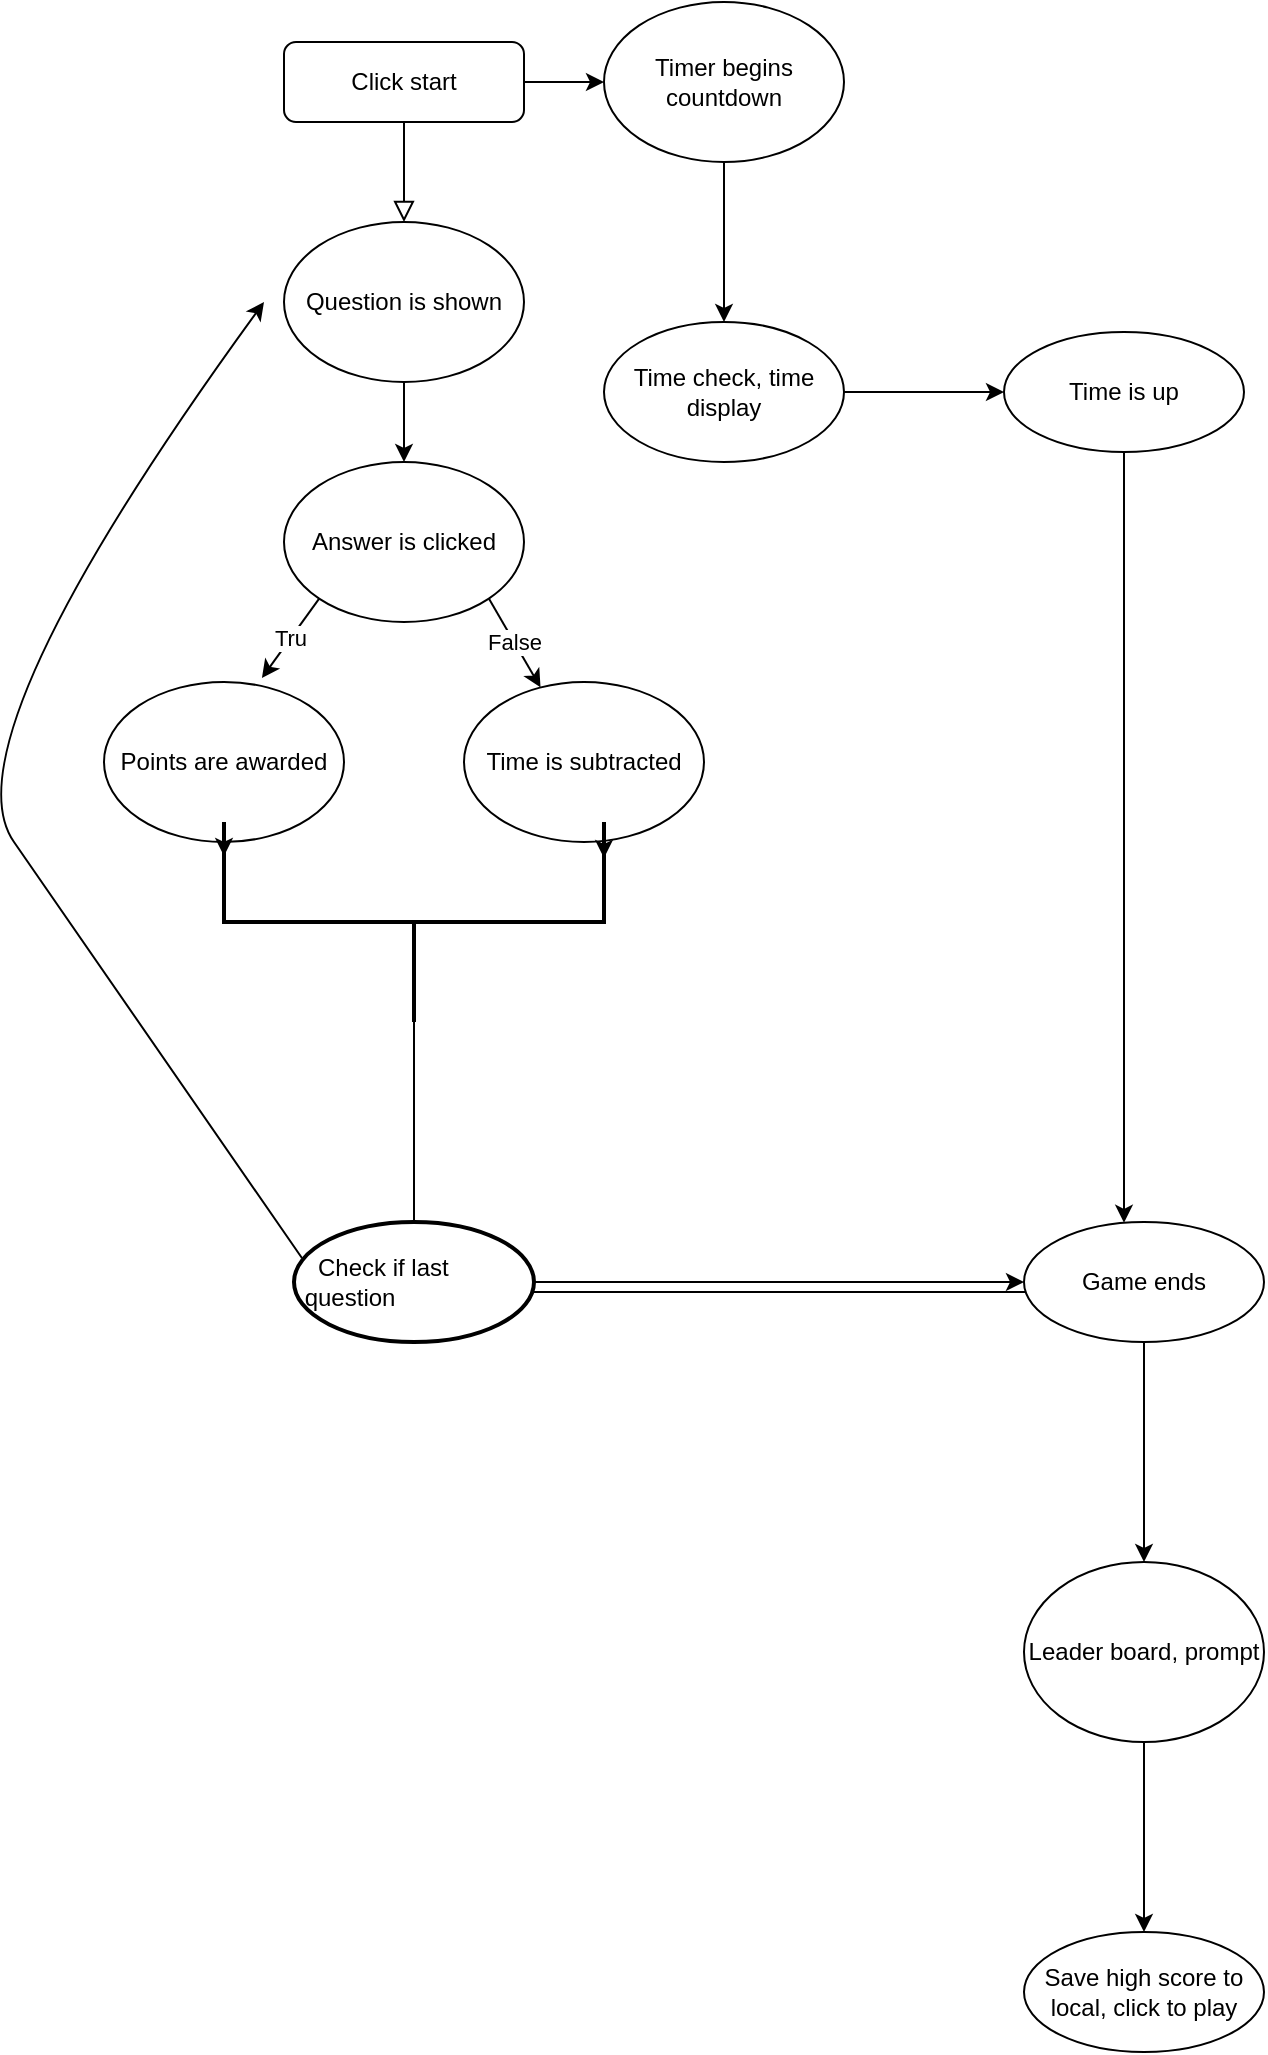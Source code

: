 <mxfile version="16.5.6" type="github">
  <diagram id="C5RBs43oDa-KdzZeNtuy" name="Page-1">
    <mxGraphModel dx="695" dy="631" grid="1" gridSize="10" guides="1" tooltips="1" connect="1" arrows="1" fold="1" page="1" pageScale="1" pageWidth="827" pageHeight="1169" math="0" shadow="0">
      <root>
        <mxCell id="WIyWlLk6GJQsqaUBKTNV-0" />
        <mxCell id="WIyWlLk6GJQsqaUBKTNV-1" parent="WIyWlLk6GJQsqaUBKTNV-0" />
        <mxCell id="WIyWlLk6GJQsqaUBKTNV-2" value="" style="rounded=0;html=1;jettySize=auto;orthogonalLoop=1;fontSize=11;endArrow=block;endFill=0;endSize=8;strokeWidth=1;shadow=0;labelBackgroundColor=none;edgeStyle=orthogonalEdgeStyle;" parent="WIyWlLk6GJQsqaUBKTNV-1" source="WIyWlLk6GJQsqaUBKTNV-3" edge="1">
          <mxGeometry relative="1" as="geometry">
            <mxPoint x="220" y="170" as="targetPoint" />
          </mxGeometry>
        </mxCell>
        <mxCell id="43J6stkhcdzH8d_nGEXj-0" style="edgeStyle=orthogonalEdgeStyle;rounded=0;orthogonalLoop=1;jettySize=auto;html=1;exitX=1;exitY=0.5;exitDx=0;exitDy=0;" edge="1" parent="WIyWlLk6GJQsqaUBKTNV-1" source="WIyWlLk6GJQsqaUBKTNV-3">
          <mxGeometry relative="1" as="geometry">
            <mxPoint x="320" y="100" as="targetPoint" />
          </mxGeometry>
        </mxCell>
        <mxCell id="WIyWlLk6GJQsqaUBKTNV-3" value="Click start" style="rounded=1;whiteSpace=wrap;html=1;fontSize=12;glass=0;strokeWidth=1;shadow=0;" parent="WIyWlLk6GJQsqaUBKTNV-1" vertex="1">
          <mxGeometry x="160" y="80" width="120" height="40" as="geometry" />
        </mxCell>
        <mxCell id="43J6stkhcdzH8d_nGEXj-5" value="" style="edgeStyle=orthogonalEdgeStyle;rounded=0;orthogonalLoop=1;jettySize=auto;html=1;" edge="1" parent="WIyWlLk6GJQsqaUBKTNV-1" source="43J6stkhcdzH8d_nGEXj-1">
          <mxGeometry relative="1" as="geometry">
            <mxPoint x="220" y="290" as="targetPoint" />
          </mxGeometry>
        </mxCell>
        <mxCell id="43J6stkhcdzH8d_nGEXj-1" value="Question is shown" style="ellipse;whiteSpace=wrap;html=1;" vertex="1" parent="WIyWlLk6GJQsqaUBKTNV-1">
          <mxGeometry x="160" y="170" width="120" height="80" as="geometry" />
        </mxCell>
        <mxCell id="43J6stkhcdzH8d_nGEXj-4" value="" style="edgeStyle=orthogonalEdgeStyle;rounded=0;orthogonalLoop=1;jettySize=auto;html=1;" edge="1" parent="WIyWlLk6GJQsqaUBKTNV-1" source="43J6stkhcdzH8d_nGEXj-2" target="43J6stkhcdzH8d_nGEXj-3">
          <mxGeometry relative="1" as="geometry" />
        </mxCell>
        <mxCell id="43J6stkhcdzH8d_nGEXj-2" value="Timer begins countdown" style="ellipse;whiteSpace=wrap;html=1;" vertex="1" parent="WIyWlLk6GJQsqaUBKTNV-1">
          <mxGeometry x="320" y="60" width="120" height="80" as="geometry" />
        </mxCell>
        <mxCell id="43J6stkhcdzH8d_nGEXj-17" value="" style="edgeStyle=orthogonalEdgeStyle;rounded=0;orthogonalLoop=1;jettySize=auto;html=1;" edge="1" parent="WIyWlLk6GJQsqaUBKTNV-1" source="43J6stkhcdzH8d_nGEXj-3" target="43J6stkhcdzH8d_nGEXj-16">
          <mxGeometry relative="1" as="geometry" />
        </mxCell>
        <mxCell id="43J6stkhcdzH8d_nGEXj-3" value="Time check, time display" style="ellipse;whiteSpace=wrap;html=1;" vertex="1" parent="WIyWlLk6GJQsqaUBKTNV-1">
          <mxGeometry x="320" y="220" width="120" height="70" as="geometry" />
        </mxCell>
        <mxCell id="43J6stkhcdzH8d_nGEXj-7" value="Answer is clicked" style="ellipse;whiteSpace=wrap;html=1;" vertex="1" parent="WIyWlLk6GJQsqaUBKTNV-1">
          <mxGeometry x="160" y="290" width="120" height="80" as="geometry" />
        </mxCell>
        <mxCell id="43J6stkhcdzH8d_nGEXj-8" value="Points are awarded" style="ellipse;whiteSpace=wrap;html=1;" vertex="1" parent="WIyWlLk6GJQsqaUBKTNV-1">
          <mxGeometry x="70" y="400" width="120" height="80" as="geometry" />
        </mxCell>
        <mxCell id="43J6stkhcdzH8d_nGEXj-9" value="Time is subtracted" style="ellipse;whiteSpace=wrap;html=1;" vertex="1" parent="WIyWlLk6GJQsqaUBKTNV-1">
          <mxGeometry x="250" y="400" width="120" height="80" as="geometry" />
        </mxCell>
        <mxCell id="43J6stkhcdzH8d_nGEXj-10" value="Tru" style="endArrow=classic;html=1;rounded=0;exitX=0;exitY=1;exitDx=0;exitDy=0;entryX=0.658;entryY=-0.025;entryDx=0;entryDy=0;entryPerimeter=0;" edge="1" parent="WIyWlLk6GJQsqaUBKTNV-1" source="43J6stkhcdzH8d_nGEXj-7" target="43J6stkhcdzH8d_nGEXj-8">
          <mxGeometry width="50" height="50" relative="1" as="geometry">
            <mxPoint x="140" y="410" as="sourcePoint" />
            <mxPoint x="140" y="370" as="targetPoint" />
          </mxGeometry>
        </mxCell>
        <mxCell id="43J6stkhcdzH8d_nGEXj-11" value="False" style="endArrow=classic;html=1;rounded=0;exitX=1;exitY=1;exitDx=0;exitDy=0;" edge="1" parent="WIyWlLk6GJQsqaUBKTNV-1" source="43J6stkhcdzH8d_nGEXj-7" target="43J6stkhcdzH8d_nGEXj-9">
          <mxGeometry width="50" height="50" relative="1" as="geometry">
            <mxPoint x="330" y="350" as="sourcePoint" />
            <mxPoint x="380" y="300" as="targetPoint" />
          </mxGeometry>
        </mxCell>
        <mxCell id="43J6stkhcdzH8d_nGEXj-27" style="edgeStyle=orthogonalEdgeStyle;rounded=0;orthogonalLoop=1;jettySize=auto;html=1;exitX=0;exitY=0.5;exitDx=0;exitDy=0;exitPerimeter=0;" edge="1" parent="WIyWlLk6GJQsqaUBKTNV-1" source="43J6stkhcdzH8d_nGEXj-14" target="43J6stkhcdzH8d_nGEXj-28">
          <mxGeometry relative="1" as="geometry">
            <mxPoint x="230" y="660" as="targetPoint" />
          </mxGeometry>
        </mxCell>
        <mxCell id="43J6stkhcdzH8d_nGEXj-14" value="" style="strokeWidth=2;html=1;shape=mxgraph.flowchart.annotation_2;align=left;labelPosition=right;pointerEvents=1;direction=north;" vertex="1" parent="WIyWlLk6GJQsqaUBKTNV-1">
          <mxGeometry x="130" y="470" width="190" height="100" as="geometry" />
        </mxCell>
        <mxCell id="43J6stkhcdzH8d_nGEXj-15" value="" style="curved=1;endArrow=classic;html=1;rounded=0;exitX=0.033;exitY=0.3;exitDx=0;exitDy=0;exitPerimeter=0;" edge="1" parent="WIyWlLk6GJQsqaUBKTNV-1" source="43J6stkhcdzH8d_nGEXj-24">
          <mxGeometry width="50" height="50" relative="1" as="geometry">
            <mxPoint x="160" y="680" as="sourcePoint" />
            <mxPoint x="150" y="210" as="targetPoint" />
            <Array as="points">
              <mxPoint x="60" y="530" />
              <mxPoint x="-10" y="430" />
            </Array>
          </mxGeometry>
        </mxCell>
        <mxCell id="43J6stkhcdzH8d_nGEXj-19" value="" style="edgeStyle=orthogonalEdgeStyle;rounded=0;orthogonalLoop=1;jettySize=auto;html=1;" edge="1" parent="WIyWlLk6GJQsqaUBKTNV-1" source="43J6stkhcdzH8d_nGEXj-16" target="43J6stkhcdzH8d_nGEXj-18">
          <mxGeometry relative="1" as="geometry">
            <Array as="points">
              <mxPoint x="580" y="490" />
              <mxPoint x="580" y="490" />
            </Array>
          </mxGeometry>
        </mxCell>
        <mxCell id="43J6stkhcdzH8d_nGEXj-16" value="Time is up" style="ellipse;whiteSpace=wrap;html=1;" vertex="1" parent="WIyWlLk6GJQsqaUBKTNV-1">
          <mxGeometry x="520" y="225" width="120" height="60" as="geometry" />
        </mxCell>
        <mxCell id="43J6stkhcdzH8d_nGEXj-18" value="Game ends" style="ellipse;whiteSpace=wrap;html=1;" vertex="1" parent="WIyWlLk6GJQsqaUBKTNV-1">
          <mxGeometry x="530" y="670" width="120" height="60" as="geometry" />
        </mxCell>
        <mxCell id="43J6stkhcdzH8d_nGEXj-26" style="edgeStyle=orthogonalEdgeStyle;rounded=0;orthogonalLoop=1;jettySize=auto;html=1;" edge="1" parent="WIyWlLk6GJQsqaUBKTNV-1" source="43J6stkhcdzH8d_nGEXj-24" target="43J6stkhcdzH8d_nGEXj-18">
          <mxGeometry relative="1" as="geometry" />
        </mxCell>
        <mxCell id="43J6stkhcdzH8d_nGEXj-24" value="&amp;nbsp; &amp;nbsp;Check if last &amp;nbsp; &amp;nbsp; &amp;nbsp;question" style="ellipse;whiteSpace=wrap;html=1;align=left;strokeWidth=2;" vertex="1" parent="WIyWlLk6GJQsqaUBKTNV-1">
          <mxGeometry x="165" y="670" width="120" height="60" as="geometry" />
        </mxCell>
        <mxCell id="43J6stkhcdzH8d_nGEXj-30" value="" style="edgeStyle=orthogonalEdgeStyle;rounded=0;orthogonalLoop=1;jettySize=auto;html=1;" edge="1" parent="WIyWlLk6GJQsqaUBKTNV-1" source="43J6stkhcdzH8d_nGEXj-28" target="43J6stkhcdzH8d_nGEXj-29">
          <mxGeometry relative="1" as="geometry" />
        </mxCell>
        <mxCell id="43J6stkhcdzH8d_nGEXj-28" value="Leader board, prompt" style="ellipse;whiteSpace=wrap;html=1;" vertex="1" parent="WIyWlLk6GJQsqaUBKTNV-1">
          <mxGeometry x="530" y="840" width="120" height="90" as="geometry" />
        </mxCell>
        <mxCell id="43J6stkhcdzH8d_nGEXj-29" value="Save high score to local, click to play" style="ellipse;whiteSpace=wrap;html=1;" vertex="1" parent="WIyWlLk6GJQsqaUBKTNV-1">
          <mxGeometry x="530" y="1025" width="120" height="60" as="geometry" />
        </mxCell>
        <mxCell id="43J6stkhcdzH8d_nGEXj-31" style="edgeStyle=orthogonalEdgeStyle;rounded=0;orthogonalLoop=1;jettySize=auto;html=1;exitX=1;exitY=0;exitDx=0;exitDy=0;exitPerimeter=0;entryX=0.83;entryY=0;entryDx=0;entryDy=0;entryPerimeter=0;" edge="1" parent="WIyWlLk6GJQsqaUBKTNV-1" source="43J6stkhcdzH8d_nGEXj-14" target="43J6stkhcdzH8d_nGEXj-14">
          <mxGeometry relative="1" as="geometry" />
        </mxCell>
        <mxCell id="43J6stkhcdzH8d_nGEXj-32" style="edgeStyle=orthogonalEdgeStyle;rounded=0;orthogonalLoop=1;jettySize=auto;html=1;exitX=1;exitY=1;exitDx=0;exitDy=0;exitPerimeter=0;entryX=0.82;entryY=1;entryDx=0;entryDy=0;entryPerimeter=0;" edge="1" parent="WIyWlLk6GJQsqaUBKTNV-1" source="43J6stkhcdzH8d_nGEXj-14" target="43J6stkhcdzH8d_nGEXj-14">
          <mxGeometry relative="1" as="geometry" />
        </mxCell>
      </root>
    </mxGraphModel>
  </diagram>
</mxfile>
